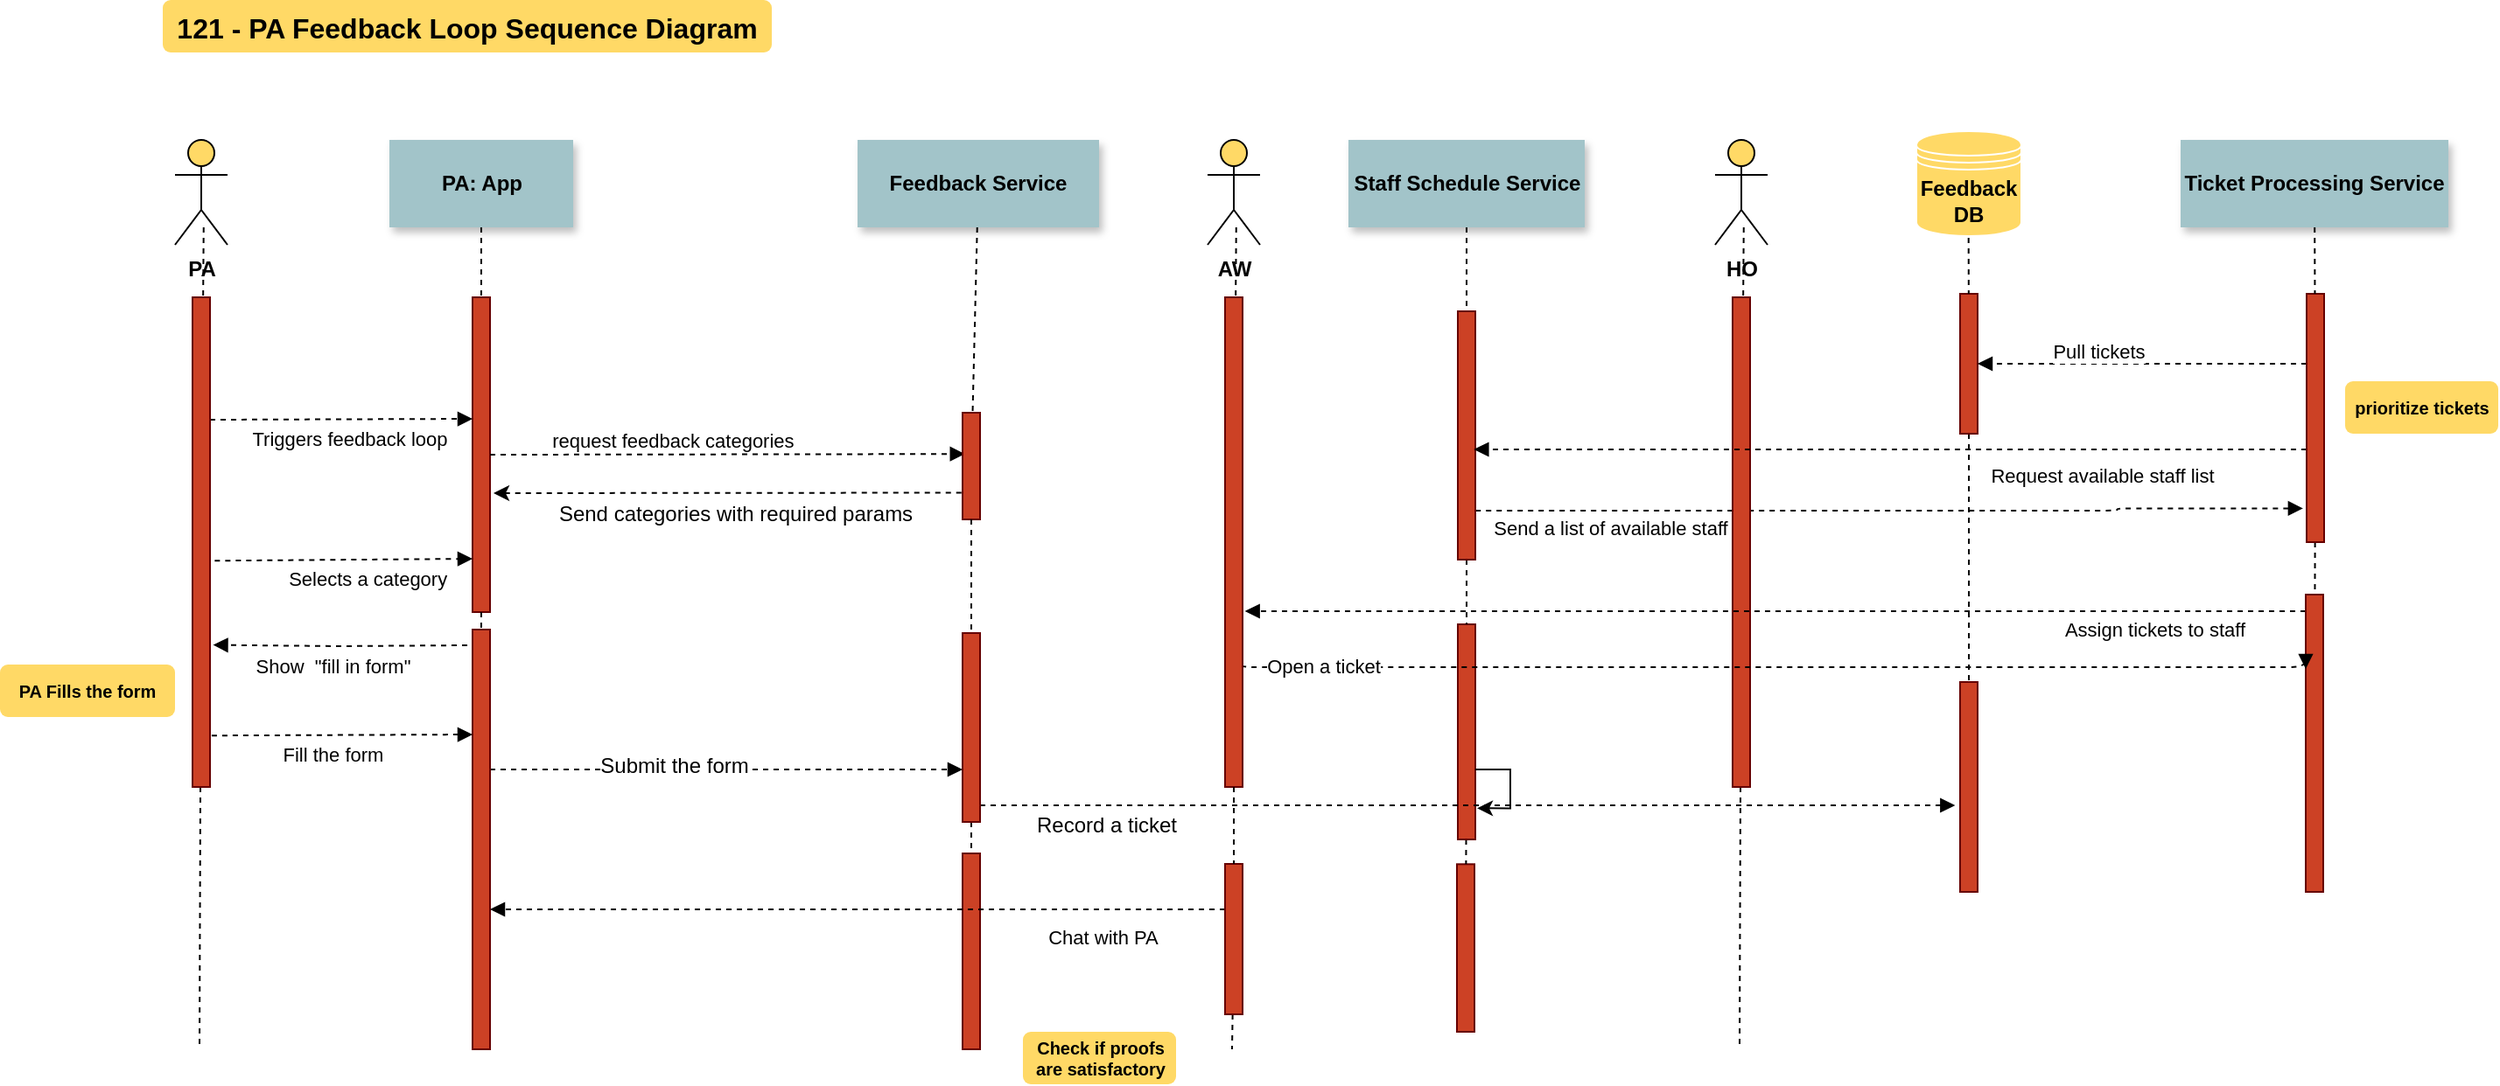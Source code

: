 <mxfile version="12.1.7" type="github" pages="1">
  <diagram name="Page-1" id="9361dd3d-8414-5efd-6122-117bd74ce7a7">
    <mxGraphModel dx="2107" dy="1023" grid="1" gridSize="10" guides="1" tooltips="1" connect="1" arrows="1" fold="1" page="0" pageScale="1.5" pageWidth="826" pageHeight="1169" background="#ffffff" math="0" shadow="0">
      <root>
        <mxCell id="0"/>
        <mxCell id="1" parent="0"/>
        <mxCell id="2" value="" style="fillColor=#CC4125;strokeColor=#660000" parent="1" vertex="1">
          <mxGeometry x="30" y="150" width="10" height="180" as="geometry"/>
        </mxCell>
        <mxCell id="4" value="PA: App" style="shadow=1;fillColor=#A2C4C9;strokeColor=none;whiteSpace=wrap;fontStyle=1" parent="1" vertex="1">
          <mxGeometry x="-17.5" y="60" width="105" height="50" as="geometry"/>
        </mxCell>
        <mxCell id="7" value="Staff Schedule Service" style="shadow=1;fillColor=#A2C4C9;strokeColor=none;whiteSpace=wrap;fontStyle=1" parent="1" vertex="1">
          <mxGeometry x="530.5" y="60" width="135" height="50" as="geometry"/>
        </mxCell>
        <mxCell id="9" value="request feedback categories" style="edgeStyle=none;verticalLabelPosition=top;verticalAlign=bottom;entryX=0.138;entryY=0.387;entryDx=0;entryDy=0;exitX=1;exitY=0.5;exitDx=0;exitDy=0;entryPerimeter=0;dashed=1;endFill=1;endArrow=block;startFill=0;startArrow=none;" parent="1" source="2" target="4HXD_U9j3b60p4fibFge-90" edge="1">
          <mxGeometry x="-150" y="4" width="100" height="100" as="geometry">
            <mxPoint x="60" y="243.5" as="sourcePoint"/>
            <mxPoint x="241.6" y="245.159" as="targetPoint"/>
            <mxPoint x="-31" y="1" as="offset"/>
          </mxGeometry>
        </mxCell>
        <mxCell id="11" value="" style="edgeStyle=none;verticalLabelPosition=top;verticalAlign=bottom;endArrow=none;startArrow=classic;dashed=1;entryX=0;entryY=0.75;entryDx=0;entryDy=0;" parent="1" target="4HXD_U9j3b60p4fibFge-90" edge="1">
          <mxGeometry x="120" y="172.259" width="100" height="100" as="geometry">
            <mxPoint x="42" y="262" as="sourcePoint"/>
            <mxPoint x="286.76" y="260.398" as="targetPoint"/>
          </mxGeometry>
        </mxCell>
        <mxCell id="HILvpN4AN2ozblUCMKvK-89" value="Send categories with required params" style="text;html=1;resizable=0;points=[];align=center;verticalAlign=middle;labelBackgroundColor=#ffffff;fontStyle=0" parent="11" vertex="1" connectable="0">
          <mxGeometry relative="1" as="geometry">
            <mxPoint x="4" y="12" as="offset"/>
          </mxGeometry>
        </mxCell>
        <mxCell id="16" value="" style="edgeStyle=none;endArrow=none;dashed=1;" parent="1" source="4HXD_U9j3b60p4fibFge-112" target="17" edge="1">
          <mxGeometry x="807.043" y="270" width="100" height="100" as="geometry">
            <mxPoint x="884.543" y="220.0" as="sourcePoint"/>
            <mxPoint x="884.543" y="240.0" as="targetPoint"/>
          </mxGeometry>
        </mxCell>
        <mxCell id="17" value="" style="fillColor=#CC4125;strokeColor=#660000" parent="1" vertex="1">
          <mxGeometry x="880" y="370" width="10" height="120" as="geometry"/>
        </mxCell>
        <mxCell id="30" value="Feedback Service" style="shadow=1;fillColor=#A2C4C9;strokeColor=none;whiteSpace=wrap;fontStyle=1" parent="1" vertex="1">
          <mxGeometry x="250" y="60" width="138" height="50" as="geometry"/>
        </mxCell>
        <mxCell id="33" value="" style="edgeStyle=elbowEdgeStyle;elbow=horizontal;endArrow=none;dashed=1" parent="1" source="4" target="2" edge="1">
          <mxGeometry x="60.0" y="310" width="100" height="100" as="geometry">
            <mxPoint x="60.0" y="410" as="sourcePoint"/>
            <mxPoint x="160" y="310" as="targetPoint"/>
          </mxGeometry>
        </mxCell>
        <mxCell id="jYBo3Zhqs0pMkhHqMW5u-86" value="" style="edgeStyle=orthogonalEdgeStyle;rounded=1;orthogonalLoop=1;jettySize=auto;html=1;entryX=1.175;entryY=0.71;entryDx=0;entryDy=0;entryPerimeter=0;dashed=1;verticalAlign=bottom;endFill=1;endArrow=block;startFill=0;startArrow=none;" parent="1" target="jYBo3Zhqs0pMkhHqMW5u-84" edge="1">
          <mxGeometry x="0.061" y="-19" relative="1" as="geometry">
            <mxPoint x="27" y="349" as="sourcePoint"/>
            <mxPoint as="offset"/>
          </mxGeometry>
        </mxCell>
        <mxCell id="jYBo3Zhqs0pMkhHqMW5u-87" value="Show&amp;nbsp; &quot;fill in form&quot;" style="text;html=1;resizable=0;points=[];align=center;verticalAlign=bottom;labelBackgroundColor=#ffffff;rounded=1;dashed=1;fontSize=11;strokeColor=#000000;endFill=1;endArrow=block;startFill=0;startArrow=none;" parent="jYBo3Zhqs0pMkhHqMW5u-86" vertex="1" connectable="0">
          <mxGeometry x="0.15" y="-4" relative="1" as="geometry">
            <mxPoint x="6.5" y="25" as="offset"/>
          </mxGeometry>
        </mxCell>
        <mxCell id="xaEXVbpPQqgU4EdOG0RL-72" style="edgeStyle=elbowEdgeStyle;orthogonalLoop=1;jettySize=auto;elbow=vertical;html=1;dashed=1;startFill=0;endArrow=block;endFill=1;" edge="1" parent="1" source="42">
          <mxGeometry relative="1" as="geometry">
            <mxPoint x="310" y="420" as="targetPoint"/>
          </mxGeometry>
        </mxCell>
        <mxCell id="xaEXVbpPQqgU4EdOG0RL-73" value="Submit the form" style="text;html=1;resizable=0;points=[];align=center;verticalAlign=middle;labelBackgroundColor=#ffffff;" vertex="1" connectable="0" parent="xaEXVbpPQqgU4EdOG0RL-72">
          <mxGeometry x="-0.226" y="2" relative="1" as="geometry">
            <mxPoint as="offset"/>
          </mxGeometry>
        </mxCell>
        <mxCell id="42" value="" style="fillColor=#CC4125;strokeColor=#660000" parent="1" vertex="1">
          <mxGeometry x="30" y="340" width="10" height="240" as="geometry"/>
        </mxCell>
        <mxCell id="44" value="" style="edgeStyle=none;dashed=1;endArrow=none" parent="1" source="2" target="42" edge="1">
          <mxGeometry x="-120" y="300" width="100" height="100" as="geometry">
            <mxPoint x="-120" y="400" as="sourcePoint"/>
            <mxPoint x="-20" y="300" as="targetPoint"/>
          </mxGeometry>
        </mxCell>
        <mxCell id="48" value="" style="fillColor=#CC4125;strokeColor=#660000" parent="1" vertex="1">
          <mxGeometry x="592.5" y="474.167" width="10" height="95.833" as="geometry"/>
        </mxCell>
        <mxCell id="49" value="" style="fillColor=#CC4125;strokeColor=#660000" parent="1" vertex="1">
          <mxGeometry x="310" y="468" width="10" height="112" as="geometry"/>
        </mxCell>
        <mxCell id="50" value="" style="edgeStyle=none;endArrow=none;dashed=1" parent="1" source="4HXD_U9j3b60p4fibFge-125" target="49" edge="1">
          <mxGeometry x="266.571" y="205" width="100" height="100" as="geometry">
            <mxPoint x="341.736" y="150" as="sourcePoint"/>
            <mxPoint x="341.736" y="329.394" as="targetPoint"/>
          </mxGeometry>
        </mxCell>
        <mxCell id="52" value="" style="edgeStyle=none;endArrow=none;dashed=1" parent="1" source="HILvpN4AN2ozblUCMKvK-92" target="48" edge="1">
          <mxGeometry x="626.571" y="339.697" width="100" height="100" as="geometry">
            <mxPoint x="701.736" y="284.697" as="sourcePoint"/>
            <mxPoint x="701.736" y="464.091" as="targetPoint"/>
          </mxGeometry>
        </mxCell>
        <mxCell id="71" value="121 - PA Feedback Loop Sequence Diagram" style="rounded=1;fontStyle=1;fillColor=#FFD966;strokeColor=none;fontSize=16;" parent="1" vertex="1">
          <mxGeometry x="-147" y="-20" width="348" height="30" as="geometry"/>
        </mxCell>
        <mxCell id="72" value="PA Fills the form" style="rounded=1;fontStyle=1;fillColor=#FFD966;strokeColor=none;whiteSpace=wrap;fontSize=10;" parent="1" vertex="1">
          <mxGeometry x="-240" y="360" width="100" height="30" as="geometry"/>
        </mxCell>
        <mxCell id="4HXD_U9j3b60p4fibFge-92" style="edgeStyle=orthogonalEdgeStyle;rounded=1;orthogonalLoop=1;jettySize=auto;html=1;dashed=1;verticalAlign=bottom;endFill=1;endArrow=block;startFill=0;startArrow=none;exitX=1.01;exitY=0.803;exitDx=0;exitDy=0;exitPerimeter=0;entryX=-0.205;entryY=0.864;entryDx=0;entryDy=0;entryPerimeter=0;" parent="1" edge="1" target="xaEXVbpPQqgU4EdOG0RL-106" source="4HXD_U9j3b60p4fibFge-109">
          <mxGeometry relative="1" as="geometry">
            <mxPoint x="640" y="270" as="sourcePoint"/>
            <mxPoint x="797" y="270" as="targetPoint"/>
            <Array as="points">
              <mxPoint x="970" y="272"/>
              <mxPoint x="970" y="271"/>
            </Array>
          </mxGeometry>
        </mxCell>
        <mxCell id="4HXD_U9j3b60p4fibFge-93" value="Send a list of available staff" style="text;html=1;resizable=0;points=[];align=center;verticalAlign=bottom;labelBackgroundColor=#ffffff;rounded=1;dashed=1;fontSize=11;strokeColor=#000000;endFill=1;endArrow=block;startFill=0;startArrow=none;" parent="4HXD_U9j3b60p4fibFge-92" vertex="1" connectable="0">
          <mxGeometry x="-0.003" y="10" relative="1" as="geometry">
            <mxPoint x="-159.5" y="28" as="offset"/>
          </mxGeometry>
        </mxCell>
        <mxCell id="HILvpN4AN2ozblUCMKvK-92" value="" style="fillColor=#CC4125;strokeColor=#660000" parent="1" vertex="1">
          <mxGeometry x="593" y="337" width="10" height="123" as="geometry"/>
        </mxCell>
        <mxCell id="HILvpN4AN2ozblUCMKvK-93" value="" style="edgeStyle=none;endArrow=none;dashed=1;exitX=0.5;exitY=1;exitDx=0;exitDy=0;" parent="1" source="4HXD_U9j3b60p4fibFge-109" target="HILvpN4AN2ozblUCMKvK-92" edge="1">
          <mxGeometry x="626.571" y="339.697" width="100" height="100" as="geometry">
            <mxPoint x="598" y="270" as="sourcePoint"/>
            <mxPoint x="597.583" y="464.167" as="targetPoint"/>
          </mxGeometry>
        </mxCell>
        <mxCell id="R1A0qcYAxihJPIgawu35-90" value="Check if proofs are satisfactory" style="rounded=1;fontStyle=1;fillColor=#FFD966;strokeColor=none;whiteSpace=wrap;fontSize=10;" parent="1" vertex="1">
          <mxGeometry x="344.5" y="570" width="87.5" height="30" as="geometry"/>
        </mxCell>
        <mxCell id="4HXD_U9j3b60p4fibFge-90" value="" style="fillColor=#CC4125;strokeColor=#660000" parent="1" vertex="1">
          <mxGeometry x="310" y="216" width="10" height="61" as="geometry"/>
        </mxCell>
        <mxCell id="4HXD_U9j3b60p4fibFge-91" value="" style="edgeStyle=none;endArrow=none;dashed=1" parent="1" source="30" target="4HXD_U9j3b60p4fibFge-90" edge="1">
          <mxGeometry x="266.571" y="205" width="100" height="100" as="geometry">
            <mxPoint x="315" y="110" as="sourcePoint"/>
            <mxPoint x="315" y="468.333" as="targetPoint"/>
          </mxGeometry>
        </mxCell>
        <mxCell id="4HXD_U9j3b60p4fibFge-109" value="" style="fillColor=#CC4125;strokeColor=#660000" parent="1" vertex="1">
          <mxGeometry x="593" y="158" width="10" height="142" as="geometry"/>
        </mxCell>
        <mxCell id="4HXD_U9j3b60p4fibFge-110" value="" style="edgeStyle=none;endArrow=none;dashed=1;exitX=0.5;exitY=1;exitDx=0;exitDy=0;" parent="1" source="7" target="4HXD_U9j3b60p4fibFge-109" edge="1">
          <mxGeometry x="626.571" y="339.697" width="100" height="100" as="geometry">
            <mxPoint x="597.5" y="110" as="sourcePoint"/>
            <mxPoint x="597.881" y="307" as="targetPoint"/>
          </mxGeometry>
        </mxCell>
        <mxCell id="4HXD_U9j3b60p4fibFge-112" value="" style="fillColor=#CC4125;strokeColor=#660000" parent="1" vertex="1">
          <mxGeometry x="880" y="148" width="10" height="80" as="geometry"/>
        </mxCell>
        <mxCell id="4HXD_U9j3b60p4fibFge-113" value="" style="edgeStyle=none;endArrow=none;dashed=1;" parent="1" target="4HXD_U9j3b60p4fibFge-112" edge="1">
          <mxGeometry x="807.043" y="270" width="100" height="100" as="geometry">
            <mxPoint x="884.836" y="110" as="sourcePoint"/>
            <mxPoint x="884.965" y="290" as="targetPoint"/>
          </mxGeometry>
        </mxCell>
        <mxCell id="4HXD_U9j3b60p4fibFge-120" style="edgeStyle=orthogonalEdgeStyle;rounded=0;orthogonalLoop=1;jettySize=auto;html=1;entryX=1.1;entryY=0.855;entryDx=0;entryDy=0;entryPerimeter=0;fontSize=15;" parent="1" source="HILvpN4AN2ozblUCMKvK-92" target="HILvpN4AN2ozblUCMKvK-92" edge="1">
          <mxGeometry relative="1" as="geometry">
            <Array as="points">
              <mxPoint x="623" y="420"/>
              <mxPoint x="623" y="442"/>
            </Array>
          </mxGeometry>
        </mxCell>
        <mxCell id="4HXD_U9j3b60p4fibFge-121" value="prioritize tickets" style="rounded=1;fontStyle=1;fillColor=#FFD966;strokeColor=none;whiteSpace=wrap;fontSize=10;" parent="1" vertex="1">
          <mxGeometry x="1100" y="198" width="87.5" height="30" as="geometry"/>
        </mxCell>
        <mxCell id="xaEXVbpPQqgU4EdOG0RL-100" style="edgeStyle=elbowEdgeStyle;orthogonalLoop=1;jettySize=auto;elbow=vertical;html=1;dashed=1;startFill=0;endArrow=block;endFill=1;entryX=-0.283;entryY=0.586;entryDx=0;entryDy=0;entryPerimeter=0;" edge="1" parent="1" source="4HXD_U9j3b60p4fibFge-125" target="17">
          <mxGeometry relative="1" as="geometry">
            <mxPoint x="850" y="440" as="targetPoint"/>
          </mxGeometry>
        </mxCell>
        <mxCell id="xaEXVbpPQqgU4EdOG0RL-101" value="Record a ticket" style="text;html=1;resizable=0;points=[];align=center;verticalAlign=middle;labelBackgroundColor=#ffffff;" vertex="1" connectable="0" parent="xaEXVbpPQqgU4EdOG0RL-100">
          <mxGeometry x="-0.832" y="2" relative="1" as="geometry">
            <mxPoint x="25" y="13" as="offset"/>
          </mxGeometry>
        </mxCell>
        <mxCell id="4HXD_U9j3b60p4fibFge-125" value="" style="fillColor=#CC4125;strokeColor=#660000" parent="1" vertex="1">
          <mxGeometry x="310" y="342" width="10" height="108" as="geometry"/>
        </mxCell>
        <mxCell id="4HXD_U9j3b60p4fibFge-126" value="" style="edgeStyle=none;endArrow=none;dashed=1" parent="1" source="4HXD_U9j3b60p4fibFge-90" target="4HXD_U9j3b60p4fibFge-125" edge="1">
          <mxGeometry x="266.571" y="205" width="100" height="100" as="geometry">
            <mxPoint x="315.0" y="280.0" as="sourcePoint"/>
            <mxPoint x="315.0" y="468" as="targetPoint"/>
          </mxGeometry>
        </mxCell>
        <mxCell id="jYBo3Zhqs0pMkhHqMW5u-81" value="Selects a category" style="edgeStyle=none;verticalLabelPosition=top;verticalAlign=bottom;labelPosition=left;align=center;exitX=1.268;exitY=0.538;exitDx=0;exitDy=0;exitPerimeter=0;dashed=1;endFill=1;endArrow=block;startFill=0;startArrow=none;" parent="1" source="jYBo3Zhqs0pMkhHqMW5u-84" edge="1">
          <mxGeometry width="100" height="100" as="geometry">
            <mxPoint x="-60" y="299.5" as="sourcePoint"/>
            <mxPoint x="30" y="299.5" as="targetPoint"/>
            <mxPoint x="14" y="20" as="offset"/>
          </mxGeometry>
        </mxCell>
        <mxCell id="3" value="Triggers feedback loop" style="edgeStyle=none;verticalLabelPosition=top;verticalAlign=bottom;labelPosition=left;align=center;exitX=1;exitY=0.25;exitDx=0;exitDy=0;dashed=1;endFill=1;endArrow=block;startFill=0;startArrow=none;" parent="1" source="jYBo3Zhqs0pMkhHqMW5u-84" edge="1">
          <mxGeometry width="100" height="100" as="geometry">
            <mxPoint x="-60" y="219.5" as="sourcePoint"/>
            <mxPoint x="30" y="219.5" as="targetPoint"/>
            <mxPoint x="5" y="20" as="offset"/>
          </mxGeometry>
        </mxCell>
        <mxCell id="jYBo3Zhqs0pMkhHqMW5u-89" value="Fill the form" style="edgeStyle=none;verticalLabelPosition=top;verticalAlign=bottom;labelPosition=left;align=center;exitX=1.096;exitY=0.895;exitDx=0;exitDy=0;exitPerimeter=0;dashed=1;endFill=1;endArrow=block;startFill=0;startArrow=none;" parent="1" source="jYBo3Zhqs0pMkhHqMW5u-84" edge="1">
          <mxGeometry width="100" height="100" as="geometry">
            <mxPoint x="-107.32" y="400.64" as="sourcePoint"/>
            <mxPoint x="30" y="400" as="targetPoint"/>
            <mxPoint x="-5" y="20" as="offset"/>
          </mxGeometry>
        </mxCell>
        <mxCell id="xaEXVbpPQqgU4EdOG0RL-85" value="" style="group" vertex="1" connectable="0" parent="1">
          <mxGeometry x="-140" y="60" width="30" height="520" as="geometry"/>
        </mxCell>
        <mxCell id="jYBo3Zhqs0pMkhHqMW5u-85" value="" style="edgeStyle=none;endArrow=none;dashed=1" parent="xaEXVbpPQqgU4EdOG0RL-85" target="jYBo3Zhqs0pMkhHqMW5u-84" edge="1">
          <mxGeometry x="-35.429" y="145" width="100" height="100" as="geometry">
            <mxPoint x="16.373" y="50" as="sourcePoint"/>
            <mxPoint x="14" y="520" as="targetPoint"/>
          </mxGeometry>
        </mxCell>
        <mxCell id="xaEXVbpPQqgU4EdOG0RL-74" value="" style="group" vertex="1" connectable="0" parent="xaEXVbpPQqgU4EdOG0RL-85">
          <mxGeometry width="30" height="520" as="geometry"/>
        </mxCell>
        <mxCell id="jYBo3Zhqs0pMkhHqMW5u-78" value="" style="edgeStyle=none;endArrow=none;dashed=1" parent="xaEXVbpPQqgU4EdOG0RL-74" source="jYBo3Zhqs0pMkhHqMW5u-84" edge="1">
          <mxGeometry x="-35.429" y="145" width="100" height="100" as="geometry">
            <mxPoint x="16.373" y="50" as="sourcePoint"/>
            <mxPoint x="14" y="520" as="targetPoint"/>
          </mxGeometry>
        </mxCell>
        <mxCell id="jYBo3Zhqs0pMkhHqMW5u-84" value="" style="fillColor=#CC4125;strokeColor=#660000" parent="xaEXVbpPQqgU4EdOG0RL-74" vertex="1">
          <mxGeometry x="10" y="90" width="10" height="280" as="geometry"/>
        </mxCell>
        <mxCell id="jYBo3Zhqs0pMkhHqMW5u-72" value="PA" style="shape=umlActor;verticalLabelPosition=bottom;labelBackgroundColor=none;verticalAlign=top;html=1;outlineConnect=0;fillColor=#FFD966;fontStyle=1" parent="xaEXVbpPQqgU4EdOG0RL-74" vertex="1">
          <mxGeometry width="30" height="60" as="geometry"/>
        </mxCell>
        <mxCell id="xaEXVbpPQqgU4EdOG0RL-86" value="" style="group" vertex="1" connectable="0" parent="1">
          <mxGeometry x="740" y="60" width="30" height="520" as="geometry"/>
        </mxCell>
        <mxCell id="xaEXVbpPQqgU4EdOG0RL-87" value="" style="edgeStyle=none;endArrow=none;dashed=1" edge="1" parent="xaEXVbpPQqgU4EdOG0RL-86" target="xaEXVbpPQqgU4EdOG0RL-90">
          <mxGeometry x="-35.429" y="145" width="100" height="100" as="geometry">
            <mxPoint x="16.373" y="50" as="sourcePoint"/>
            <mxPoint x="14" y="520" as="targetPoint"/>
          </mxGeometry>
        </mxCell>
        <mxCell id="xaEXVbpPQqgU4EdOG0RL-88" value="" style="group" vertex="1" connectable="0" parent="xaEXVbpPQqgU4EdOG0RL-86">
          <mxGeometry width="30" height="520" as="geometry"/>
        </mxCell>
        <mxCell id="xaEXVbpPQqgU4EdOG0RL-89" value="" style="edgeStyle=none;endArrow=none;dashed=1" edge="1" parent="xaEXVbpPQqgU4EdOG0RL-88" source="xaEXVbpPQqgU4EdOG0RL-90">
          <mxGeometry x="-35.429" y="145" width="100" height="100" as="geometry">
            <mxPoint x="16.373" y="50" as="sourcePoint"/>
            <mxPoint x="14" y="520" as="targetPoint"/>
          </mxGeometry>
        </mxCell>
        <mxCell id="xaEXVbpPQqgU4EdOG0RL-90" value="" style="fillColor=#CC4125;strokeColor=#660000" vertex="1" parent="xaEXVbpPQqgU4EdOG0RL-88">
          <mxGeometry x="10" y="90" width="10" height="280" as="geometry"/>
        </mxCell>
        <mxCell id="xaEXVbpPQqgU4EdOG0RL-91" value="HO" style="shape=umlActor;verticalLabelPosition=bottom;labelBackgroundColor=none;verticalAlign=top;html=1;outlineConnect=0;fillColor=#FFD966;fontStyle=1" vertex="1" parent="xaEXVbpPQqgU4EdOG0RL-88">
          <mxGeometry width="30" height="60" as="geometry"/>
        </mxCell>
        <mxCell id="xaEXVbpPQqgU4EdOG0RL-103" value="Ticket Processing Service" style="shadow=1;fillColor=#A2C4C9;strokeColor=none;whiteSpace=wrap;fontStyle=1" vertex="1" parent="1">
          <mxGeometry x="1006" y="60" width="153" height="50" as="geometry"/>
        </mxCell>
        <mxCell id="xaEXVbpPQqgU4EdOG0RL-104" value="" style="edgeStyle=none;endArrow=none;dashed=1;" edge="1" parent="1" source="xaEXVbpPQqgU4EdOG0RL-106" target="xaEXVbpPQqgU4EdOG0RL-105">
          <mxGeometry x="1004.543" y="270" width="100" height="100" as="geometry">
            <mxPoint x="1082.043" y="220.0" as="sourcePoint"/>
            <mxPoint x="1082.043" y="240.0" as="targetPoint"/>
          </mxGeometry>
        </mxCell>
        <mxCell id="xaEXVbpPQqgU4EdOG0RL-115" style="edgeStyle=elbowEdgeStyle;orthogonalLoop=1;jettySize=auto;elbow=vertical;html=1;dashed=1;startFill=0;endArrow=block;endFill=1;fontSize=11;entryX=1.133;entryY=0.641;entryDx=0;entryDy=0;entryPerimeter=0;" edge="1" parent="1" source="xaEXVbpPQqgU4EdOG0RL-105" target="xaEXVbpPQqgU4EdOG0RL-96">
          <mxGeometry relative="1" as="geometry">
            <mxPoint x="760" y="330" as="targetPoint"/>
          </mxGeometry>
        </mxCell>
        <mxCell id="xaEXVbpPQqgU4EdOG0RL-117" value="Assign tickets to staff" style="text;html=1;resizable=0;points=[];align=center;verticalAlign=middle;labelBackgroundColor=#ffffff;fontSize=11;" vertex="1" connectable="0" parent="xaEXVbpPQqgU4EdOG0RL-115">
          <mxGeometry y="168" relative="1" as="geometry">
            <mxPoint x="216" y="-157.5" as="offset"/>
          </mxGeometry>
        </mxCell>
        <mxCell id="xaEXVbpPQqgU4EdOG0RL-105" value="" style="fillColor=#CC4125;strokeColor=#660000" vertex="1" parent="1">
          <mxGeometry x="1077.5" y="320" width="10" height="170" as="geometry"/>
        </mxCell>
        <mxCell id="xaEXVbpPQqgU4EdOG0RL-110" style="edgeStyle=elbowEdgeStyle;orthogonalLoop=1;jettySize=auto;elbow=vertical;html=1;entryX=1;entryY=0.5;entryDx=0;entryDy=0;dashed=1;startFill=0;endArrow=block;endFill=1;fontSize=16;" edge="1" parent="1" source="xaEXVbpPQqgU4EdOG0RL-106" target="4HXD_U9j3b60p4fibFge-112">
          <mxGeometry relative="1" as="geometry"/>
        </mxCell>
        <mxCell id="xaEXVbpPQqgU4EdOG0RL-111" value="Pull tickets" style="text;html=1;resizable=0;points=[];align=center;verticalAlign=bottom;labelBackgroundColor=#ffffff;fontSize=11;rounded=1;dashed=1;strokeColor=#000000;endFill=1;endArrow=block;startFill=0;startArrow=none;" vertex="1" connectable="0" parent="xaEXVbpPQqgU4EdOG0RL-110">
          <mxGeometry x="0.265" y="1" relative="1" as="geometry">
            <mxPoint as="offset"/>
          </mxGeometry>
        </mxCell>
        <mxCell id="xaEXVbpPQqgU4EdOG0RL-112" style="edgeStyle=elbowEdgeStyle;orthogonalLoop=1;jettySize=auto;elbow=vertical;html=1;entryX=0.917;entryY=0.556;entryDx=0;entryDy=0;entryPerimeter=0;dashed=1;startFill=0;endArrow=block;endFill=1;fontSize=16;" edge="1" parent="1" source="xaEXVbpPQqgU4EdOG0RL-106" target="4HXD_U9j3b60p4fibFge-109">
          <mxGeometry relative="1" as="geometry"/>
        </mxCell>
        <mxCell id="xaEXVbpPQqgU4EdOG0RL-113" value="Request available staff list" style="text;html=1;resizable=0;points=[];align=center;verticalAlign=bottom;labelBackgroundColor=#ffffff;fontSize=11;rounded=1;dashed=1;strokeColor=#000000;endFill=1;endArrow=block;startFill=0;startArrow=none;" vertex="1" connectable="0" parent="xaEXVbpPQqgU4EdOG0RL-112">
          <mxGeometry y="116" relative="1" as="geometry">
            <mxPoint x="120.5" y="-93" as="offset"/>
          </mxGeometry>
        </mxCell>
        <mxCell id="xaEXVbpPQqgU4EdOG0RL-106" value="" style="fillColor=#CC4125;strokeColor=#660000" vertex="1" parent="1">
          <mxGeometry x="1078" y="148" width="10" height="142" as="geometry"/>
        </mxCell>
        <mxCell id="xaEXVbpPQqgU4EdOG0RL-107" value="" style="edgeStyle=none;endArrow=none;dashed=1;" edge="1" parent="1" source="xaEXVbpPQqgU4EdOG0RL-103" target="xaEXVbpPQqgU4EdOG0RL-106">
          <mxGeometry x="1004.543" y="270" width="100" height="100" as="geometry">
            <mxPoint x="1082.306" y="110" as="sourcePoint"/>
            <mxPoint x="1082.465" y="290" as="targetPoint"/>
          </mxGeometry>
        </mxCell>
        <mxCell id="xaEXVbpPQqgU4EdOG0RL-108" value="Feedback DB" style="shape=datastore;whiteSpace=wrap;html=1;labelBackgroundColor=none;fillColor=#FFD966;strokeColor=#FFFFFF;fontStyle=1" vertex="1" parent="1">
          <mxGeometry x="855" y="55" width="60" height="60" as="geometry"/>
        </mxCell>
        <mxCell id="xaEXVbpPQqgU4EdOG0RL-93" value="" style="edgeStyle=none;endArrow=none;dashed=1" edge="1" parent="1" target="xaEXVbpPQqgU4EdOG0RL-96">
          <mxGeometry x="414.571" y="205" width="100" height="100" as="geometry">
            <mxPoint x="466.373" y="110" as="sourcePoint"/>
            <mxPoint x="464" y="580" as="targetPoint"/>
          </mxGeometry>
        </mxCell>
        <mxCell id="xaEXVbpPQqgU4EdOG0RL-95" value="" style="edgeStyle=none;endArrow=none;dashed=1" edge="1" parent="1" source="xaEXVbpPQqgU4EdOG0RL-124">
          <mxGeometry x="414.571" y="205" width="100" height="100" as="geometry">
            <mxPoint x="466.373" y="110" as="sourcePoint"/>
            <mxPoint x="464" y="580" as="targetPoint"/>
          </mxGeometry>
        </mxCell>
        <mxCell id="xaEXVbpPQqgU4EdOG0RL-119" style="edgeStyle=elbowEdgeStyle;orthogonalLoop=1;jettySize=auto;elbow=vertical;html=1;exitX=1;exitY=0.75;exitDx=0;exitDy=0;entryX=0;entryY=0.25;entryDx=0;entryDy=0;dashed=1;startFill=0;endArrow=block;endFill=1;fontSize=11;" edge="1" parent="1" source="xaEXVbpPQqgU4EdOG0RL-96" target="xaEXVbpPQqgU4EdOG0RL-105">
          <mxGeometry relative="1" as="geometry"/>
        </mxCell>
        <mxCell id="xaEXVbpPQqgU4EdOG0RL-120" value="Open a ticket" style="text;html=1;resizable=0;points=[];align=center;verticalAlign=middle;labelBackgroundColor=#ffffff;fontSize=11;" vertex="1" connectable="0" parent="xaEXVbpPQqgU4EdOG0RL-119">
          <mxGeometry x="-0.844" y="1" relative="1" as="geometry">
            <mxPoint as="offset"/>
          </mxGeometry>
        </mxCell>
        <mxCell id="xaEXVbpPQqgU4EdOG0RL-96" value="" style="fillColor=#CC4125;strokeColor=#660000" vertex="1" parent="1">
          <mxGeometry x="460" y="150" width="10" height="280" as="geometry"/>
        </mxCell>
        <mxCell id="xaEXVbpPQqgU4EdOG0RL-97" value="AW" style="shape=umlActor;verticalLabelPosition=bottom;labelBackgroundColor=none;verticalAlign=top;html=1;outlineConnect=0;fillColor=#FFD966;fontStyle=1" vertex="1" parent="1">
          <mxGeometry x="450" y="60" width="30" height="60" as="geometry"/>
        </mxCell>
        <mxCell id="xaEXVbpPQqgU4EdOG0RL-126" style="edgeStyle=elbowEdgeStyle;orthogonalLoop=1;jettySize=auto;elbow=vertical;html=1;dashed=1;startFill=0;endArrow=block;endFill=1;fontSize=11;" edge="1" parent="1" source="xaEXVbpPQqgU4EdOG0RL-124" target="42">
          <mxGeometry relative="1" as="geometry">
            <Array as="points">
              <mxPoint x="400" y="500"/>
            </Array>
          </mxGeometry>
        </mxCell>
        <mxCell id="xaEXVbpPQqgU4EdOG0RL-127" value="Chat with PA" style="text;html=1;resizable=0;points=[];align=center;verticalAlign=middle;labelBackgroundColor=#ffffff;fontSize=11;" vertex="1" connectable="0" parent="xaEXVbpPQqgU4EdOG0RL-126">
          <mxGeometry y="144" relative="1" as="geometry">
            <mxPoint x="140" y="-128.5" as="offset"/>
          </mxGeometry>
        </mxCell>
        <mxCell id="xaEXVbpPQqgU4EdOG0RL-124" value="" style="fillColor=#CC4125;strokeColor=#660000" vertex="1" parent="1">
          <mxGeometry x="460" y="474" width="10" height="86" as="geometry"/>
        </mxCell>
        <mxCell id="xaEXVbpPQqgU4EdOG0RL-125" value="" style="edgeStyle=none;endArrow=none;dashed=1" edge="1" parent="1" source="xaEXVbpPQqgU4EdOG0RL-96" target="xaEXVbpPQqgU4EdOG0RL-124">
          <mxGeometry x="414.571" y="205" width="100" height="100" as="geometry">
            <mxPoint x="464.517" y="430" as="sourcePoint"/>
            <mxPoint x="464" y="580" as="targetPoint"/>
          </mxGeometry>
        </mxCell>
      </root>
    </mxGraphModel>
  </diagram>
</mxfile>
